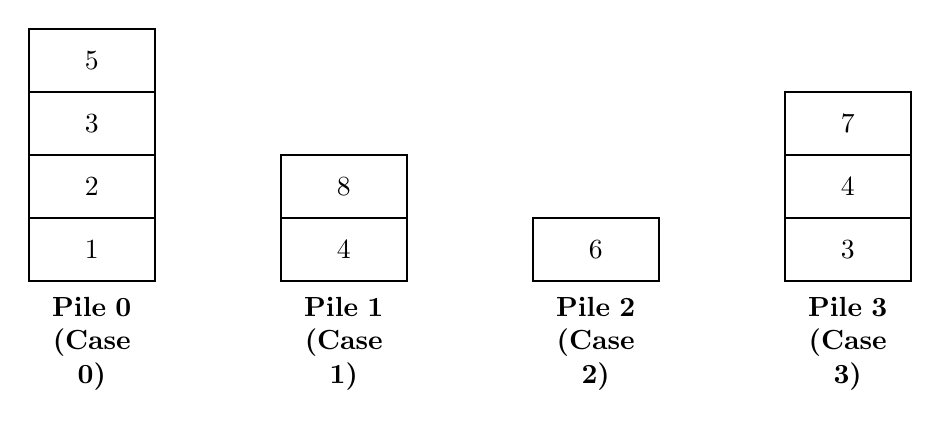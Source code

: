 \begin{tikzpicture}[scale=0.8]


\draw[thick] (-1,0) rectangle ++(2,1);
\node at (0,0.5) {$1$};

\draw[thick] (-1,1) rectangle ++(2,1);
\node at (0,1.5) {$2$};

\draw[thick] (-1,2) rectangle ++(2,1);
\node at (0,2.5) {$3$};

\draw[thick] (-1,3) rectangle ++(2,1);
\node at (0,3.5) {$5$};

\node[text width = 8ex, align=center] at (0,-1) {\bf Pile 0 (Case 0)};

\begin{scope}[xshift=4cm]

\draw[thick] (-1,0) rectangle ++(2,1);
\node at (0,0.5) {$4$};

\draw[thick] (-1,1) rectangle ++(2,1);
\node at (0,1.5) {$8$};

\node[text width = 8ex, align=center] at (0,-1) {\bf Pile 1 (Case 1)};
\end{scope}

\begin{scope}[xshift=8cm]
\draw[thick] (-1,0) rectangle ++(2,1);
\node at (0,0.5) {$6$};

\node[text width = 8ex, align=center] at (0,-1) {\bf Pile 2 (Case 2)};
\end{scope}

\begin{scope}[xshift=12cm]

\draw[thick] (-1,0) rectangle ++(2,1);
\node at (0,0.5) {$3$};

\draw[thick] (-1,1) rectangle ++(2,1);
\node at (0,1.5) {$4$};

\draw[thick] (-1,2) rectangle ++(2,1);
\node at (0,2.5) {$7$};

\node[text width = 8ex, align=center] at (0,-1) {\bf Pile 3 (Case 3)};
\end{scope}


\end{tikzpicture}
